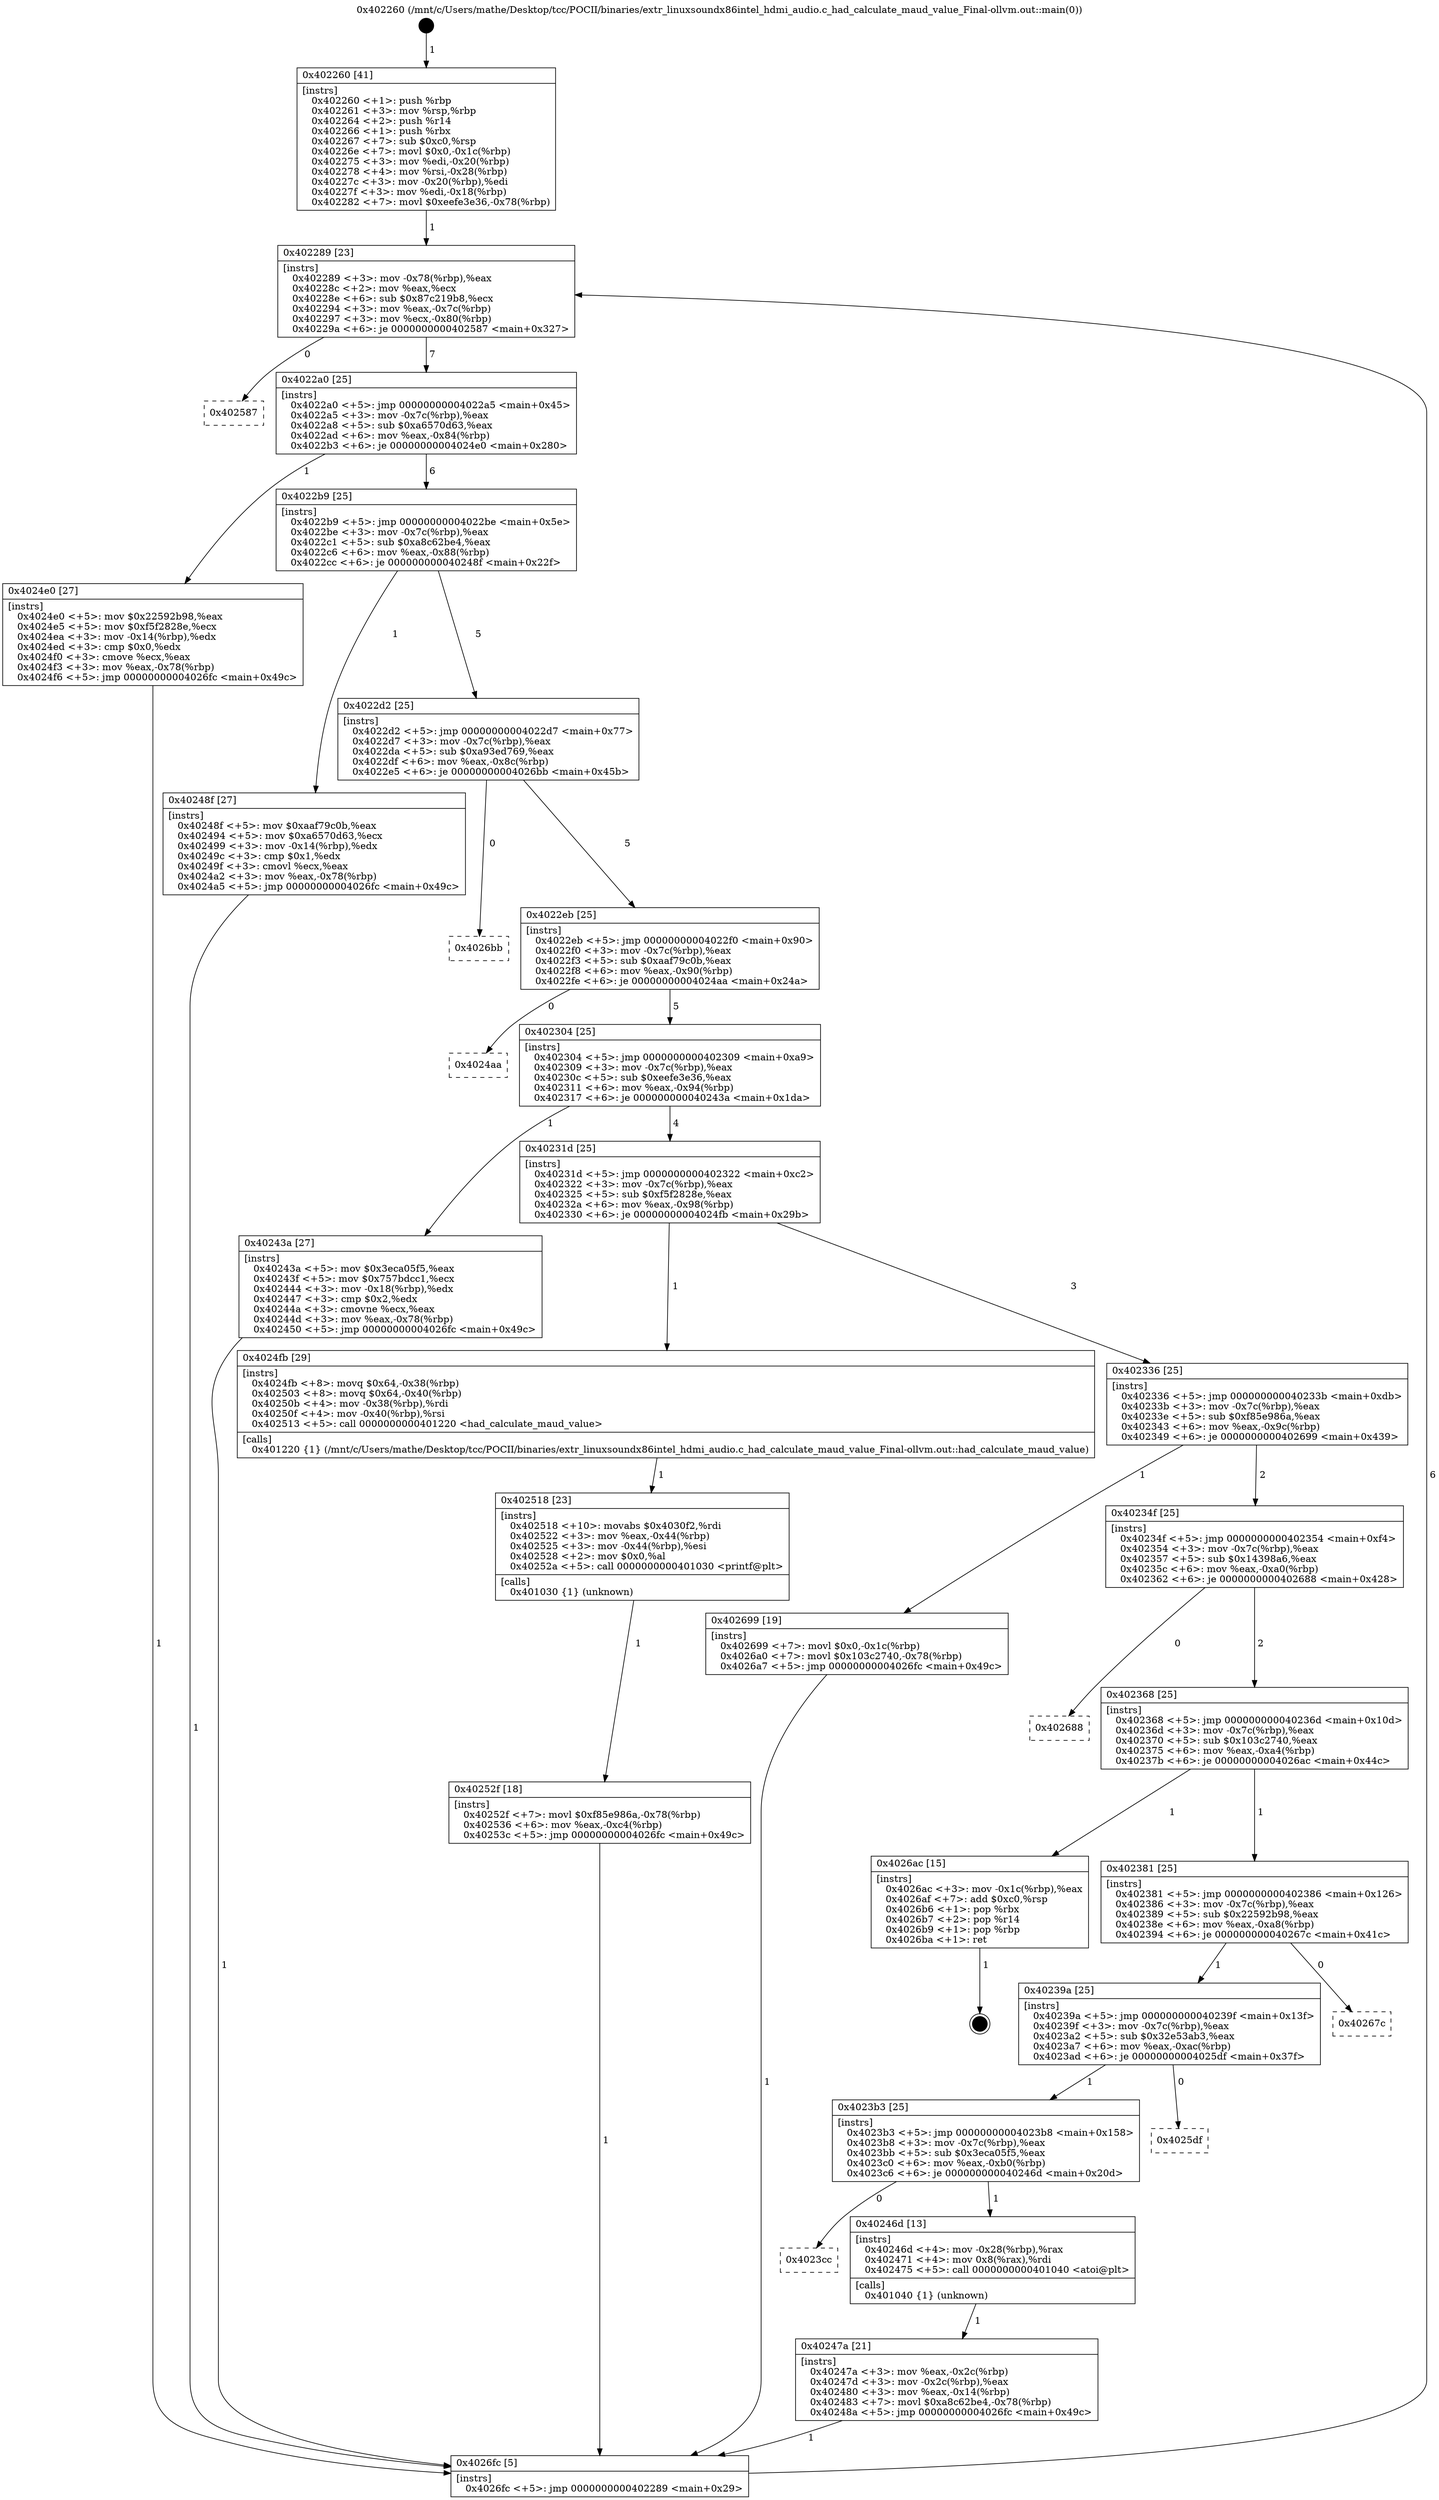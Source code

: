 digraph "0x402260" {
  label = "0x402260 (/mnt/c/Users/mathe/Desktop/tcc/POCII/binaries/extr_linuxsoundx86intel_hdmi_audio.c_had_calculate_maud_value_Final-ollvm.out::main(0))"
  labelloc = "t"
  node[shape=record]

  Entry [label="",width=0.3,height=0.3,shape=circle,fillcolor=black,style=filled]
  "0x402289" [label="{
     0x402289 [23]\l
     | [instrs]\l
     &nbsp;&nbsp;0x402289 \<+3\>: mov -0x78(%rbp),%eax\l
     &nbsp;&nbsp;0x40228c \<+2\>: mov %eax,%ecx\l
     &nbsp;&nbsp;0x40228e \<+6\>: sub $0x87c219b8,%ecx\l
     &nbsp;&nbsp;0x402294 \<+3\>: mov %eax,-0x7c(%rbp)\l
     &nbsp;&nbsp;0x402297 \<+3\>: mov %ecx,-0x80(%rbp)\l
     &nbsp;&nbsp;0x40229a \<+6\>: je 0000000000402587 \<main+0x327\>\l
  }"]
  "0x402587" [label="{
     0x402587\l
  }", style=dashed]
  "0x4022a0" [label="{
     0x4022a0 [25]\l
     | [instrs]\l
     &nbsp;&nbsp;0x4022a0 \<+5\>: jmp 00000000004022a5 \<main+0x45\>\l
     &nbsp;&nbsp;0x4022a5 \<+3\>: mov -0x7c(%rbp),%eax\l
     &nbsp;&nbsp;0x4022a8 \<+5\>: sub $0xa6570d63,%eax\l
     &nbsp;&nbsp;0x4022ad \<+6\>: mov %eax,-0x84(%rbp)\l
     &nbsp;&nbsp;0x4022b3 \<+6\>: je 00000000004024e0 \<main+0x280\>\l
  }"]
  Exit [label="",width=0.3,height=0.3,shape=circle,fillcolor=black,style=filled,peripheries=2]
  "0x4024e0" [label="{
     0x4024e0 [27]\l
     | [instrs]\l
     &nbsp;&nbsp;0x4024e0 \<+5\>: mov $0x22592b98,%eax\l
     &nbsp;&nbsp;0x4024e5 \<+5\>: mov $0xf5f2828e,%ecx\l
     &nbsp;&nbsp;0x4024ea \<+3\>: mov -0x14(%rbp),%edx\l
     &nbsp;&nbsp;0x4024ed \<+3\>: cmp $0x0,%edx\l
     &nbsp;&nbsp;0x4024f0 \<+3\>: cmove %ecx,%eax\l
     &nbsp;&nbsp;0x4024f3 \<+3\>: mov %eax,-0x78(%rbp)\l
     &nbsp;&nbsp;0x4024f6 \<+5\>: jmp 00000000004026fc \<main+0x49c\>\l
  }"]
  "0x4022b9" [label="{
     0x4022b9 [25]\l
     | [instrs]\l
     &nbsp;&nbsp;0x4022b9 \<+5\>: jmp 00000000004022be \<main+0x5e\>\l
     &nbsp;&nbsp;0x4022be \<+3\>: mov -0x7c(%rbp),%eax\l
     &nbsp;&nbsp;0x4022c1 \<+5\>: sub $0xa8c62be4,%eax\l
     &nbsp;&nbsp;0x4022c6 \<+6\>: mov %eax,-0x88(%rbp)\l
     &nbsp;&nbsp;0x4022cc \<+6\>: je 000000000040248f \<main+0x22f\>\l
  }"]
  "0x40252f" [label="{
     0x40252f [18]\l
     | [instrs]\l
     &nbsp;&nbsp;0x40252f \<+7\>: movl $0xf85e986a,-0x78(%rbp)\l
     &nbsp;&nbsp;0x402536 \<+6\>: mov %eax,-0xc4(%rbp)\l
     &nbsp;&nbsp;0x40253c \<+5\>: jmp 00000000004026fc \<main+0x49c\>\l
  }"]
  "0x40248f" [label="{
     0x40248f [27]\l
     | [instrs]\l
     &nbsp;&nbsp;0x40248f \<+5\>: mov $0xaaf79c0b,%eax\l
     &nbsp;&nbsp;0x402494 \<+5\>: mov $0xa6570d63,%ecx\l
     &nbsp;&nbsp;0x402499 \<+3\>: mov -0x14(%rbp),%edx\l
     &nbsp;&nbsp;0x40249c \<+3\>: cmp $0x1,%edx\l
     &nbsp;&nbsp;0x40249f \<+3\>: cmovl %ecx,%eax\l
     &nbsp;&nbsp;0x4024a2 \<+3\>: mov %eax,-0x78(%rbp)\l
     &nbsp;&nbsp;0x4024a5 \<+5\>: jmp 00000000004026fc \<main+0x49c\>\l
  }"]
  "0x4022d2" [label="{
     0x4022d2 [25]\l
     | [instrs]\l
     &nbsp;&nbsp;0x4022d2 \<+5\>: jmp 00000000004022d7 \<main+0x77\>\l
     &nbsp;&nbsp;0x4022d7 \<+3\>: mov -0x7c(%rbp),%eax\l
     &nbsp;&nbsp;0x4022da \<+5\>: sub $0xa93ed769,%eax\l
     &nbsp;&nbsp;0x4022df \<+6\>: mov %eax,-0x8c(%rbp)\l
     &nbsp;&nbsp;0x4022e5 \<+6\>: je 00000000004026bb \<main+0x45b\>\l
  }"]
  "0x402518" [label="{
     0x402518 [23]\l
     | [instrs]\l
     &nbsp;&nbsp;0x402518 \<+10\>: movabs $0x4030f2,%rdi\l
     &nbsp;&nbsp;0x402522 \<+3\>: mov %eax,-0x44(%rbp)\l
     &nbsp;&nbsp;0x402525 \<+3\>: mov -0x44(%rbp),%esi\l
     &nbsp;&nbsp;0x402528 \<+2\>: mov $0x0,%al\l
     &nbsp;&nbsp;0x40252a \<+5\>: call 0000000000401030 \<printf@plt\>\l
     | [calls]\l
     &nbsp;&nbsp;0x401030 \{1\} (unknown)\l
  }"]
  "0x4026bb" [label="{
     0x4026bb\l
  }", style=dashed]
  "0x4022eb" [label="{
     0x4022eb [25]\l
     | [instrs]\l
     &nbsp;&nbsp;0x4022eb \<+5\>: jmp 00000000004022f0 \<main+0x90\>\l
     &nbsp;&nbsp;0x4022f0 \<+3\>: mov -0x7c(%rbp),%eax\l
     &nbsp;&nbsp;0x4022f3 \<+5\>: sub $0xaaf79c0b,%eax\l
     &nbsp;&nbsp;0x4022f8 \<+6\>: mov %eax,-0x90(%rbp)\l
     &nbsp;&nbsp;0x4022fe \<+6\>: je 00000000004024aa \<main+0x24a\>\l
  }"]
  "0x40247a" [label="{
     0x40247a [21]\l
     | [instrs]\l
     &nbsp;&nbsp;0x40247a \<+3\>: mov %eax,-0x2c(%rbp)\l
     &nbsp;&nbsp;0x40247d \<+3\>: mov -0x2c(%rbp),%eax\l
     &nbsp;&nbsp;0x402480 \<+3\>: mov %eax,-0x14(%rbp)\l
     &nbsp;&nbsp;0x402483 \<+7\>: movl $0xa8c62be4,-0x78(%rbp)\l
     &nbsp;&nbsp;0x40248a \<+5\>: jmp 00000000004026fc \<main+0x49c\>\l
  }"]
  "0x4024aa" [label="{
     0x4024aa\l
  }", style=dashed]
  "0x402304" [label="{
     0x402304 [25]\l
     | [instrs]\l
     &nbsp;&nbsp;0x402304 \<+5\>: jmp 0000000000402309 \<main+0xa9\>\l
     &nbsp;&nbsp;0x402309 \<+3\>: mov -0x7c(%rbp),%eax\l
     &nbsp;&nbsp;0x40230c \<+5\>: sub $0xeefe3e36,%eax\l
     &nbsp;&nbsp;0x402311 \<+6\>: mov %eax,-0x94(%rbp)\l
     &nbsp;&nbsp;0x402317 \<+6\>: je 000000000040243a \<main+0x1da\>\l
  }"]
  "0x4023cc" [label="{
     0x4023cc\l
  }", style=dashed]
  "0x40243a" [label="{
     0x40243a [27]\l
     | [instrs]\l
     &nbsp;&nbsp;0x40243a \<+5\>: mov $0x3eca05f5,%eax\l
     &nbsp;&nbsp;0x40243f \<+5\>: mov $0x757bdcc1,%ecx\l
     &nbsp;&nbsp;0x402444 \<+3\>: mov -0x18(%rbp),%edx\l
     &nbsp;&nbsp;0x402447 \<+3\>: cmp $0x2,%edx\l
     &nbsp;&nbsp;0x40244a \<+3\>: cmovne %ecx,%eax\l
     &nbsp;&nbsp;0x40244d \<+3\>: mov %eax,-0x78(%rbp)\l
     &nbsp;&nbsp;0x402450 \<+5\>: jmp 00000000004026fc \<main+0x49c\>\l
  }"]
  "0x40231d" [label="{
     0x40231d [25]\l
     | [instrs]\l
     &nbsp;&nbsp;0x40231d \<+5\>: jmp 0000000000402322 \<main+0xc2\>\l
     &nbsp;&nbsp;0x402322 \<+3\>: mov -0x7c(%rbp),%eax\l
     &nbsp;&nbsp;0x402325 \<+5\>: sub $0xf5f2828e,%eax\l
     &nbsp;&nbsp;0x40232a \<+6\>: mov %eax,-0x98(%rbp)\l
     &nbsp;&nbsp;0x402330 \<+6\>: je 00000000004024fb \<main+0x29b\>\l
  }"]
  "0x4026fc" [label="{
     0x4026fc [5]\l
     | [instrs]\l
     &nbsp;&nbsp;0x4026fc \<+5\>: jmp 0000000000402289 \<main+0x29\>\l
  }"]
  "0x402260" [label="{
     0x402260 [41]\l
     | [instrs]\l
     &nbsp;&nbsp;0x402260 \<+1\>: push %rbp\l
     &nbsp;&nbsp;0x402261 \<+3\>: mov %rsp,%rbp\l
     &nbsp;&nbsp;0x402264 \<+2\>: push %r14\l
     &nbsp;&nbsp;0x402266 \<+1\>: push %rbx\l
     &nbsp;&nbsp;0x402267 \<+7\>: sub $0xc0,%rsp\l
     &nbsp;&nbsp;0x40226e \<+7\>: movl $0x0,-0x1c(%rbp)\l
     &nbsp;&nbsp;0x402275 \<+3\>: mov %edi,-0x20(%rbp)\l
     &nbsp;&nbsp;0x402278 \<+4\>: mov %rsi,-0x28(%rbp)\l
     &nbsp;&nbsp;0x40227c \<+3\>: mov -0x20(%rbp),%edi\l
     &nbsp;&nbsp;0x40227f \<+3\>: mov %edi,-0x18(%rbp)\l
     &nbsp;&nbsp;0x402282 \<+7\>: movl $0xeefe3e36,-0x78(%rbp)\l
  }"]
  "0x40246d" [label="{
     0x40246d [13]\l
     | [instrs]\l
     &nbsp;&nbsp;0x40246d \<+4\>: mov -0x28(%rbp),%rax\l
     &nbsp;&nbsp;0x402471 \<+4\>: mov 0x8(%rax),%rdi\l
     &nbsp;&nbsp;0x402475 \<+5\>: call 0000000000401040 \<atoi@plt\>\l
     | [calls]\l
     &nbsp;&nbsp;0x401040 \{1\} (unknown)\l
  }"]
  "0x4024fb" [label="{
     0x4024fb [29]\l
     | [instrs]\l
     &nbsp;&nbsp;0x4024fb \<+8\>: movq $0x64,-0x38(%rbp)\l
     &nbsp;&nbsp;0x402503 \<+8\>: movq $0x64,-0x40(%rbp)\l
     &nbsp;&nbsp;0x40250b \<+4\>: mov -0x38(%rbp),%rdi\l
     &nbsp;&nbsp;0x40250f \<+4\>: mov -0x40(%rbp),%rsi\l
     &nbsp;&nbsp;0x402513 \<+5\>: call 0000000000401220 \<had_calculate_maud_value\>\l
     | [calls]\l
     &nbsp;&nbsp;0x401220 \{1\} (/mnt/c/Users/mathe/Desktop/tcc/POCII/binaries/extr_linuxsoundx86intel_hdmi_audio.c_had_calculate_maud_value_Final-ollvm.out::had_calculate_maud_value)\l
  }"]
  "0x402336" [label="{
     0x402336 [25]\l
     | [instrs]\l
     &nbsp;&nbsp;0x402336 \<+5\>: jmp 000000000040233b \<main+0xdb\>\l
     &nbsp;&nbsp;0x40233b \<+3\>: mov -0x7c(%rbp),%eax\l
     &nbsp;&nbsp;0x40233e \<+5\>: sub $0xf85e986a,%eax\l
     &nbsp;&nbsp;0x402343 \<+6\>: mov %eax,-0x9c(%rbp)\l
     &nbsp;&nbsp;0x402349 \<+6\>: je 0000000000402699 \<main+0x439\>\l
  }"]
  "0x4023b3" [label="{
     0x4023b3 [25]\l
     | [instrs]\l
     &nbsp;&nbsp;0x4023b3 \<+5\>: jmp 00000000004023b8 \<main+0x158\>\l
     &nbsp;&nbsp;0x4023b8 \<+3\>: mov -0x7c(%rbp),%eax\l
     &nbsp;&nbsp;0x4023bb \<+5\>: sub $0x3eca05f5,%eax\l
     &nbsp;&nbsp;0x4023c0 \<+6\>: mov %eax,-0xb0(%rbp)\l
     &nbsp;&nbsp;0x4023c6 \<+6\>: je 000000000040246d \<main+0x20d\>\l
  }"]
  "0x402699" [label="{
     0x402699 [19]\l
     | [instrs]\l
     &nbsp;&nbsp;0x402699 \<+7\>: movl $0x0,-0x1c(%rbp)\l
     &nbsp;&nbsp;0x4026a0 \<+7\>: movl $0x103c2740,-0x78(%rbp)\l
     &nbsp;&nbsp;0x4026a7 \<+5\>: jmp 00000000004026fc \<main+0x49c\>\l
  }"]
  "0x40234f" [label="{
     0x40234f [25]\l
     | [instrs]\l
     &nbsp;&nbsp;0x40234f \<+5\>: jmp 0000000000402354 \<main+0xf4\>\l
     &nbsp;&nbsp;0x402354 \<+3\>: mov -0x7c(%rbp),%eax\l
     &nbsp;&nbsp;0x402357 \<+5\>: sub $0x14398a6,%eax\l
     &nbsp;&nbsp;0x40235c \<+6\>: mov %eax,-0xa0(%rbp)\l
     &nbsp;&nbsp;0x402362 \<+6\>: je 0000000000402688 \<main+0x428\>\l
  }"]
  "0x4025df" [label="{
     0x4025df\l
  }", style=dashed]
  "0x402688" [label="{
     0x402688\l
  }", style=dashed]
  "0x402368" [label="{
     0x402368 [25]\l
     | [instrs]\l
     &nbsp;&nbsp;0x402368 \<+5\>: jmp 000000000040236d \<main+0x10d\>\l
     &nbsp;&nbsp;0x40236d \<+3\>: mov -0x7c(%rbp),%eax\l
     &nbsp;&nbsp;0x402370 \<+5\>: sub $0x103c2740,%eax\l
     &nbsp;&nbsp;0x402375 \<+6\>: mov %eax,-0xa4(%rbp)\l
     &nbsp;&nbsp;0x40237b \<+6\>: je 00000000004026ac \<main+0x44c\>\l
  }"]
  "0x40239a" [label="{
     0x40239a [25]\l
     | [instrs]\l
     &nbsp;&nbsp;0x40239a \<+5\>: jmp 000000000040239f \<main+0x13f\>\l
     &nbsp;&nbsp;0x40239f \<+3\>: mov -0x7c(%rbp),%eax\l
     &nbsp;&nbsp;0x4023a2 \<+5\>: sub $0x32e53ab3,%eax\l
     &nbsp;&nbsp;0x4023a7 \<+6\>: mov %eax,-0xac(%rbp)\l
     &nbsp;&nbsp;0x4023ad \<+6\>: je 00000000004025df \<main+0x37f\>\l
  }"]
  "0x4026ac" [label="{
     0x4026ac [15]\l
     | [instrs]\l
     &nbsp;&nbsp;0x4026ac \<+3\>: mov -0x1c(%rbp),%eax\l
     &nbsp;&nbsp;0x4026af \<+7\>: add $0xc0,%rsp\l
     &nbsp;&nbsp;0x4026b6 \<+1\>: pop %rbx\l
     &nbsp;&nbsp;0x4026b7 \<+2\>: pop %r14\l
     &nbsp;&nbsp;0x4026b9 \<+1\>: pop %rbp\l
     &nbsp;&nbsp;0x4026ba \<+1\>: ret\l
  }"]
  "0x402381" [label="{
     0x402381 [25]\l
     | [instrs]\l
     &nbsp;&nbsp;0x402381 \<+5\>: jmp 0000000000402386 \<main+0x126\>\l
     &nbsp;&nbsp;0x402386 \<+3\>: mov -0x7c(%rbp),%eax\l
     &nbsp;&nbsp;0x402389 \<+5\>: sub $0x22592b98,%eax\l
     &nbsp;&nbsp;0x40238e \<+6\>: mov %eax,-0xa8(%rbp)\l
     &nbsp;&nbsp;0x402394 \<+6\>: je 000000000040267c \<main+0x41c\>\l
  }"]
  "0x40267c" [label="{
     0x40267c\l
  }", style=dashed]
  Entry -> "0x402260" [label=" 1"]
  "0x402289" -> "0x402587" [label=" 0"]
  "0x402289" -> "0x4022a0" [label=" 7"]
  "0x4026ac" -> Exit [label=" 1"]
  "0x4022a0" -> "0x4024e0" [label=" 1"]
  "0x4022a0" -> "0x4022b9" [label=" 6"]
  "0x402699" -> "0x4026fc" [label=" 1"]
  "0x4022b9" -> "0x40248f" [label=" 1"]
  "0x4022b9" -> "0x4022d2" [label=" 5"]
  "0x40252f" -> "0x4026fc" [label=" 1"]
  "0x4022d2" -> "0x4026bb" [label=" 0"]
  "0x4022d2" -> "0x4022eb" [label=" 5"]
  "0x402518" -> "0x40252f" [label=" 1"]
  "0x4022eb" -> "0x4024aa" [label=" 0"]
  "0x4022eb" -> "0x402304" [label=" 5"]
  "0x4024fb" -> "0x402518" [label=" 1"]
  "0x402304" -> "0x40243a" [label=" 1"]
  "0x402304" -> "0x40231d" [label=" 4"]
  "0x40243a" -> "0x4026fc" [label=" 1"]
  "0x402260" -> "0x402289" [label=" 1"]
  "0x4026fc" -> "0x402289" [label=" 6"]
  "0x4024e0" -> "0x4026fc" [label=" 1"]
  "0x40231d" -> "0x4024fb" [label=" 1"]
  "0x40231d" -> "0x402336" [label=" 3"]
  "0x40248f" -> "0x4026fc" [label=" 1"]
  "0x402336" -> "0x402699" [label=" 1"]
  "0x402336" -> "0x40234f" [label=" 2"]
  "0x40246d" -> "0x40247a" [label=" 1"]
  "0x40234f" -> "0x402688" [label=" 0"]
  "0x40234f" -> "0x402368" [label=" 2"]
  "0x4023b3" -> "0x4023cc" [label=" 0"]
  "0x402368" -> "0x4026ac" [label=" 1"]
  "0x402368" -> "0x402381" [label=" 1"]
  "0x40247a" -> "0x4026fc" [label=" 1"]
  "0x402381" -> "0x40267c" [label=" 0"]
  "0x402381" -> "0x40239a" [label=" 1"]
  "0x4023b3" -> "0x40246d" [label=" 1"]
  "0x40239a" -> "0x4025df" [label=" 0"]
  "0x40239a" -> "0x4023b3" [label=" 1"]
}
